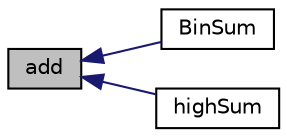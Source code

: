 digraph "add"
{
  bgcolor="transparent";
  edge [fontname="Helvetica",fontsize="10",labelfontname="Helvetica",labelfontsize="10"];
  node [fontname="Helvetica",fontsize="10",shape=record];
  rankdir="LR";
  Node1 [label="add",height=0.2,width=0.4,color="black", fillcolor="grey75", style="filled", fontcolor="black"];
  Node1 -> Node2 [dir="back",color="midnightblue",fontsize="10",style="solid",fontname="Helvetica"];
  Node2 [label="BinSum",height=0.2,width=0.4,color="black",URL="$a00131.html#a0418d57b79311830c02a326d7ff1dea7",tooltip="Construct given min, max, delta and data. "];
  Node1 -> Node3 [dir="back",color="midnightblue",fontsize="10",style="solid",fontname="Helvetica"];
  Node3 [label="highSum",height=0.2,width=0.4,color="black",URL="$a00131.html#a77affc821813166817ab34f14a2cc190",tooltip="Return the sum of all added elements >= max. "];
}

